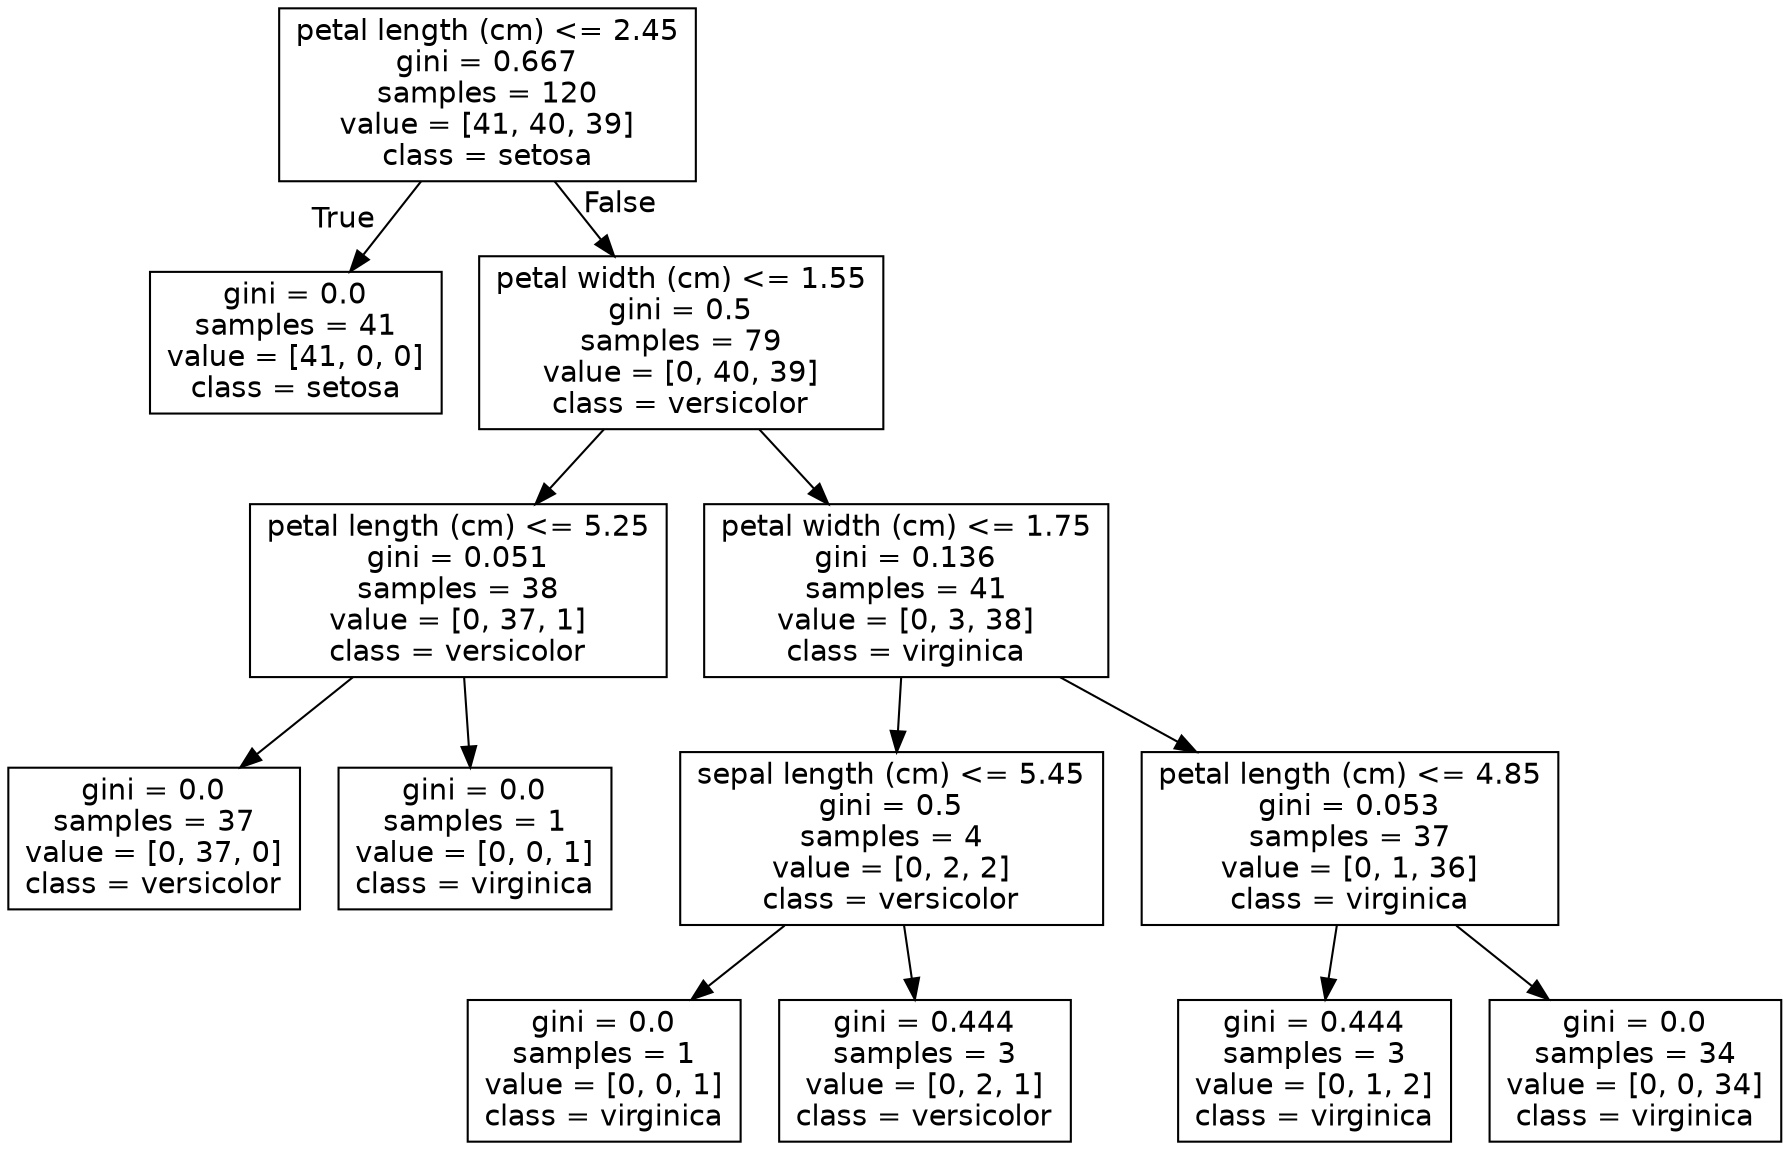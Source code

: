 digraph Tree {
node [shape=box, fontname="helvetica"] ;
edge [fontname="helvetica"] ;
0 [label="petal length (cm) <= 2.45\ngini = 0.667\nsamples = 120\nvalue = [41, 40, 39]\nclass = setosa"] ;
1 [label="gini = 0.0\nsamples = 41\nvalue = [41, 0, 0]\nclass = setosa"] ;
0 -> 1 [labeldistance=2.5, labelangle=45, headlabel="True"] ;
2 [label="petal width (cm) <= 1.55\ngini = 0.5\nsamples = 79\nvalue = [0, 40, 39]\nclass = versicolor"] ;
0 -> 2 [labeldistance=2.5, labelangle=-45, headlabel="False"] ;
3 [label="petal length (cm) <= 5.25\ngini = 0.051\nsamples = 38\nvalue = [0, 37, 1]\nclass = versicolor"] ;
2 -> 3 ;
4 [label="gini = 0.0\nsamples = 37\nvalue = [0, 37, 0]\nclass = versicolor"] ;
3 -> 4 ;
5 [label="gini = 0.0\nsamples = 1\nvalue = [0, 0, 1]\nclass = virginica"] ;
3 -> 5 ;
6 [label="petal width (cm) <= 1.75\ngini = 0.136\nsamples = 41\nvalue = [0, 3, 38]\nclass = virginica"] ;
2 -> 6 ;
7 [label="sepal length (cm) <= 5.45\ngini = 0.5\nsamples = 4\nvalue = [0, 2, 2]\nclass = versicolor"] ;
6 -> 7 ;
8 [label="gini = 0.0\nsamples = 1\nvalue = [0, 0, 1]\nclass = virginica"] ;
7 -> 8 ;
9 [label="gini = 0.444\nsamples = 3\nvalue = [0, 2, 1]\nclass = versicolor"] ;
7 -> 9 ;
10 [label="petal length (cm) <= 4.85\ngini = 0.053\nsamples = 37\nvalue = [0, 1, 36]\nclass = virginica"] ;
6 -> 10 ;
11 [label="gini = 0.444\nsamples = 3\nvalue = [0, 1, 2]\nclass = virginica"] ;
10 -> 11 ;
12 [label="gini = 0.0\nsamples = 34\nvalue = [0, 0, 34]\nclass = virginica"] ;
10 -> 12 ;
}